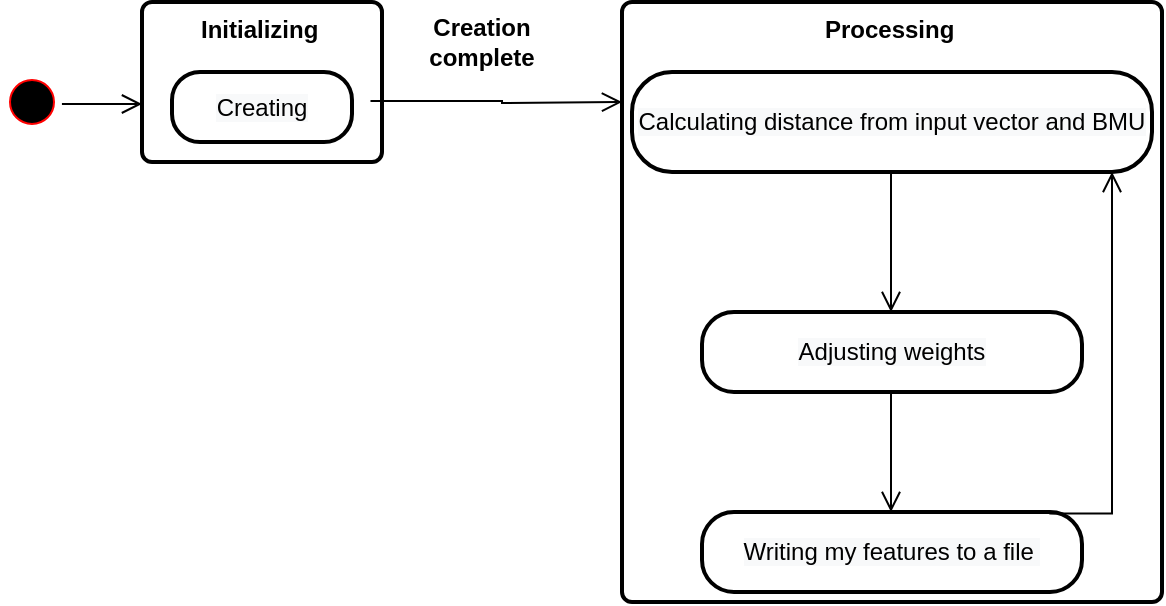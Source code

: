 <mxfile version="15.8.3" type="github">
  <diagram id="F2uZlvy4hfClbj3k6jfk" name="Page-1">
    <mxGraphModel dx="1038" dy="537" grid="1" gridSize="10" guides="1" tooltips="1" connect="1" arrows="1" fold="1" page="1" pageScale="1" pageWidth="827" pageHeight="1169" math="0" shadow="0">
      <root>
        <mxCell id="0" />
        <mxCell id="1" parent="0" />
        <mxCell id="PLTZG-wTLj4Dj8tcine4-11" value="&lt;b&gt;Initializing&amp;nbsp;&lt;/b&gt;" style="html=1;align=center;verticalAlign=top;rounded=1;absoluteArcSize=1;arcSize=10;dashed=0;labelBackgroundColor=default;fontColor=#000000;strokeColor=#000000;fillColor=#FFFFFF;strokeWidth=2;" parent="1" vertex="1">
          <mxGeometry x="110" y="85" width="120" height="80" as="geometry" />
        </mxCell>
        <mxCell id="PLTZG-wTLj4Dj8tcine4-10" value="&lt;b&gt;Processing&amp;nbsp;&lt;/b&gt;" style="html=1;align=center;verticalAlign=top;rounded=1;absoluteArcSize=1;arcSize=10;dashed=0;labelBackgroundColor=default;fontColor=#000000;strokeColor=#000000;fillColor=#FFFFFF;strokeWidth=2;" parent="1" vertex="1">
          <mxGeometry x="350" y="85" width="270" height="300" as="geometry" />
        </mxCell>
        <mxCell id="ESeuDQJYDt2gdoZuYAMs-1" value="" style="ellipse;html=1;shape=startState;fillColor=#000000;strokeColor=#ff0000;" parent="1" vertex="1">
          <mxGeometry x="40" y="120" width="30" height="30" as="geometry" />
        </mxCell>
        <mxCell id="ESeuDQJYDt2gdoZuYAMs-2" value="" style="edgeStyle=orthogonalEdgeStyle;html=1;verticalAlign=bottom;endArrow=open;endSize=8;strokeColor=#000000;rounded=0;" parent="1" source="ESeuDQJYDt2gdoZuYAMs-1" edge="1">
          <mxGeometry relative="1" as="geometry">
            <mxPoint x="110" y="136" as="targetPoint" />
            <Array as="points">
              <mxPoint x="110" y="136" />
              <mxPoint x="110" y="136" />
            </Array>
          </mxGeometry>
        </mxCell>
        <mxCell id="ESeuDQJYDt2gdoZuYAMs-6" value="" style="edgeStyle=orthogonalEdgeStyle;html=1;verticalAlign=bottom;endArrow=open;endSize=8;strokeColor=#000000;rounded=0;exitX=0.952;exitY=0.619;exitDx=0;exitDy=0;exitPerimeter=0;" parent="1" source="PLTZG-wTLj4Dj8tcine4-11" edge="1">
          <mxGeometry relative="1" as="geometry">
            <mxPoint x="350" y="135" as="targetPoint" />
            <mxPoint x="380" y="135" as="sourcePoint" />
            <Array as="points" />
          </mxGeometry>
        </mxCell>
        <mxCell id="PLTZG-wTLj4Dj8tcine4-3" value="&lt;span style=&quot;background-color: rgb(248 , 249 , 250)&quot;&gt;Calculating distance from input vector and BMU&lt;/span&gt;" style="rounded=1;whiteSpace=wrap;html=1;arcSize=40;fontColor=#000000;fillColor=#FFFFFF;strokeColor=#000000;labelBackgroundColor=default;strokeWidth=2;" parent="1" vertex="1">
          <mxGeometry x="355" y="120" width="260" height="50" as="geometry" />
        </mxCell>
        <mxCell id="PLTZG-wTLj4Dj8tcine4-5" value="&lt;span style=&quot;background-color: rgb(248 , 249 , 250)&quot;&gt;Adjusting weights&lt;/span&gt;" style="rounded=1;whiteSpace=wrap;html=1;arcSize=40;fontColor=#000000;fillColor=#FFFFFF;strokeColor=#000000;labelBackgroundColor=default;strokeWidth=2;" parent="1" vertex="1">
          <mxGeometry x="390" y="240" width="190" height="40" as="geometry" />
        </mxCell>
        <mxCell id="PLTZG-wTLj4Dj8tcine4-6" value="&lt;span style=&quot;background-color: rgb(248 , 249 , 250)&quot;&gt;Writing my features to a file&amp;nbsp;&lt;/span&gt;" style="rounded=1;whiteSpace=wrap;html=1;arcSize=40;fontColor=#000000;fillColor=#FFFFFF;strokeColor=#000000;labelBackgroundColor=default;strokeWidth=2;" parent="1" vertex="1">
          <mxGeometry x="390" y="340" width="190" height="40" as="geometry" />
        </mxCell>
        <mxCell id="PLTZG-wTLj4Dj8tcine4-7" value="" style="edgeStyle=orthogonalEdgeStyle;html=1;verticalAlign=bottom;endArrow=open;endSize=8;strokeColor=#000000;rounded=0;" parent="1" edge="1">
          <mxGeometry relative="1" as="geometry">
            <mxPoint x="484.5" y="240" as="targetPoint" />
            <mxPoint x="484.5" y="170" as="sourcePoint" />
            <Array as="points" />
          </mxGeometry>
        </mxCell>
        <mxCell id="PLTZG-wTLj4Dj8tcine4-8" value="" style="edgeStyle=orthogonalEdgeStyle;html=1;verticalAlign=bottom;endArrow=open;endSize=8;strokeColor=#000000;rounded=0;" parent="1" edge="1">
          <mxGeometry relative="1" as="geometry">
            <mxPoint x="485" y="340" as="targetPoint" />
            <mxPoint x="484.5" y="280" as="sourcePoint" />
            <Array as="points">
              <mxPoint x="485" y="340" />
              <mxPoint x="485" y="340" />
            </Array>
          </mxGeometry>
        </mxCell>
        <mxCell id="PLTZG-wTLj4Dj8tcine4-9" value="" style="edgeStyle=orthogonalEdgeStyle;html=1;verticalAlign=bottom;endArrow=open;endSize=8;strokeColor=#000000;rounded=0;exitX=0.914;exitY=0.02;exitDx=0;exitDy=0;exitPerimeter=0;" parent="1" source="PLTZG-wTLj4Dj8tcine4-6" edge="1">
          <mxGeometry relative="1" as="geometry">
            <mxPoint x="595" y="170" as="targetPoint" />
            <mxPoint x="580" y="340" as="sourcePoint" />
            <Array as="points">
              <mxPoint x="595" y="341" />
            </Array>
          </mxGeometry>
        </mxCell>
        <mxCell id="PLTZG-wTLj4Dj8tcine4-18" value="&lt;span style=&quot;background-color: rgb(248 , 249 , 250)&quot;&gt;Creating&lt;/span&gt;" style="rounded=1;whiteSpace=wrap;html=1;arcSize=40;fontColor=#000000;fillColor=#FFFFFF;strokeColor=#000000;labelBackgroundColor=default;strokeWidth=2;" parent="1" vertex="1">
          <mxGeometry x="125" y="120" width="90" height="35" as="geometry" />
        </mxCell>
        <mxCell id="PLTZG-wTLj4Dj8tcine4-19" value="&lt;b&gt;Creation complete&lt;/b&gt;" style="text;html=1;strokeColor=none;fillColor=none;align=center;verticalAlign=middle;whiteSpace=wrap;rounded=0;labelBackgroundColor=default;fontColor=#000000;" parent="1" vertex="1">
          <mxGeometry x="250" y="90" width="60" height="30" as="geometry" />
        </mxCell>
      </root>
    </mxGraphModel>
  </diagram>
</mxfile>

